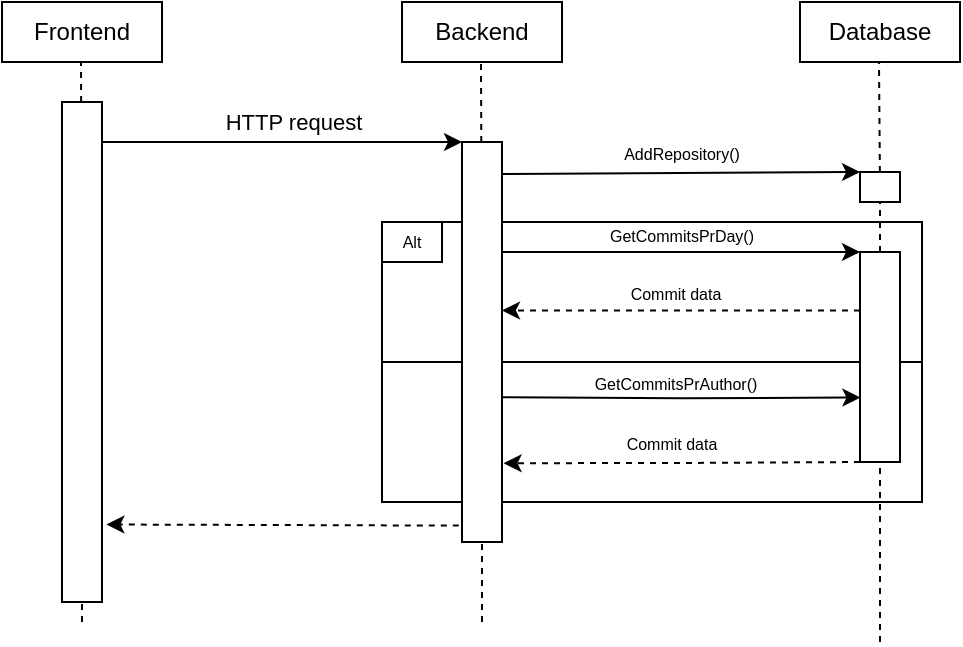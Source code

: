 <mxfile version="20.5.3" type="device"><diagram id="KcL4obNPMXZJB-nrt4Uf" name="Page-1"><mxGraphModel dx="823" dy="404" grid="1" gridSize="10" guides="1" tooltips="1" connect="1" arrows="1" fold="1" page="1" pageScale="1" pageWidth="850" pageHeight="1100" math="0" shadow="0"><root><mxCell id="0"/><mxCell id="1" parent="0"/><mxCell id="yFe0-b49lhOOwY5rEYWP-34" value="" style="rounded=0;whiteSpace=wrap;html=1;fontSize=8;" parent="1" vertex="1"><mxGeometry x="430" y="260" width="270" height="70" as="geometry"/></mxCell><mxCell id="yFe0-b49lhOOwY5rEYWP-30" value="" style="rounded=0;whiteSpace=wrap;html=1;fontSize=8;" parent="1" vertex="1"><mxGeometry x="430" y="190" width="270" height="70" as="geometry"/></mxCell><mxCell id="yFe0-b49lhOOwY5rEYWP-1" value="Frontend" style="rounded=0;whiteSpace=wrap;html=1;" parent="1" vertex="1"><mxGeometry x="240" y="80" width="80" height="30" as="geometry"/></mxCell><mxCell id="yFe0-b49lhOOwY5rEYWP-2" value="Backend" style="rounded=0;whiteSpace=wrap;html=1;" parent="1" vertex="1"><mxGeometry x="440" y="80" width="80" height="30" as="geometry"/></mxCell><mxCell id="yFe0-b49lhOOwY5rEYWP-3" value="Database" style="rounded=0;whiteSpace=wrap;html=1;" parent="1" vertex="1"><mxGeometry x="639" y="80" width="80" height="30" as="geometry"/></mxCell><mxCell id="yFe0-b49lhOOwY5rEYWP-4" value="" style="endArrow=none;dashed=1;html=1;rounded=0;startArrow=none;" parent="1" source="yFe0-b49lhOOwY5rEYWP-7" edge="1"><mxGeometry width="50" height="50" relative="1" as="geometry"><mxPoint x="280" y="440" as="sourcePoint"/><mxPoint x="279.5" y="110" as="targetPoint"/></mxGeometry></mxCell><mxCell id="yFe0-b49lhOOwY5rEYWP-5" value="" style="endArrow=none;dashed=1;html=1;rounded=0;startArrow=none;" parent="1" source="yFe0-b49lhOOwY5rEYWP-9" edge="1"><mxGeometry width="50" height="50" relative="1" as="geometry"><mxPoint x="480" y="440" as="sourcePoint"/><mxPoint x="479.5" y="110" as="targetPoint"/></mxGeometry></mxCell><mxCell id="yFe0-b49lhOOwY5rEYWP-6" value="" style="endArrow=none;dashed=1;html=1;rounded=0;startArrow=none;" parent="1" source="yFe0-b49lhOOwY5rEYWP-11" edge="1"><mxGeometry width="50" height="50" relative="1" as="geometry"><mxPoint x="679" y="440" as="sourcePoint"/><mxPoint x="678.5" y="110" as="targetPoint"/></mxGeometry></mxCell><mxCell id="yFe0-b49lhOOwY5rEYWP-7" value="" style="rounded=0;whiteSpace=wrap;html=1;" parent="1" vertex="1"><mxGeometry x="270" y="130" width="20" height="250" as="geometry"/></mxCell><mxCell id="yFe0-b49lhOOwY5rEYWP-8" value="" style="endArrow=none;dashed=1;html=1;rounded=0;" parent="1" target="yFe0-b49lhOOwY5rEYWP-7" edge="1"><mxGeometry width="50" height="50" relative="1" as="geometry"><mxPoint x="280" y="390" as="sourcePoint"/><mxPoint x="279.5" y="110" as="targetPoint"/></mxGeometry></mxCell><mxCell id="yFe0-b49lhOOwY5rEYWP-9" value="" style="rounded=0;whiteSpace=wrap;html=1;" parent="1" vertex="1"><mxGeometry x="470" y="150" width="20" height="200" as="geometry"/></mxCell><mxCell id="yFe0-b49lhOOwY5rEYWP-10" value="" style="endArrow=none;dashed=1;html=1;rounded=0;" parent="1" target="yFe0-b49lhOOwY5rEYWP-9" edge="1"><mxGeometry width="50" height="50" relative="1" as="geometry"><mxPoint x="480" y="390" as="sourcePoint"/><mxPoint x="479.5" y="110" as="targetPoint"/></mxGeometry></mxCell><mxCell id="yFe0-b49lhOOwY5rEYWP-11" value="" style="rounded=0;whiteSpace=wrap;html=1;" parent="1" vertex="1"><mxGeometry x="669" y="165" width="20" height="15" as="geometry"/></mxCell><mxCell id="yFe0-b49lhOOwY5rEYWP-12" value="" style="endArrow=none;dashed=1;html=1;rounded=0;startArrow=none;" parent="1" source="yFe0-b49lhOOwY5rEYWP-19" target="yFe0-b49lhOOwY5rEYWP-11" edge="1"><mxGeometry width="50" height="50" relative="1" as="geometry"><mxPoint x="679" y="440" as="sourcePoint"/><mxPoint x="678.5" y="110" as="targetPoint"/></mxGeometry></mxCell><mxCell id="yFe0-b49lhOOwY5rEYWP-13" value="" style="endArrow=classic;html=1;rounded=0;entryX=0;entryY=0;entryDx=0;entryDy=0;" parent="1" target="yFe0-b49lhOOwY5rEYWP-9" edge="1"><mxGeometry width="50" height="50" relative="1" as="geometry"><mxPoint x="290" y="150" as="sourcePoint"/><mxPoint x="430" y="150" as="targetPoint"/></mxGeometry></mxCell><mxCell id="yFe0-b49lhOOwY5rEYWP-14" value="&lt;font style=&quot;font-size: 11px;&quot;&gt;HTTP request&lt;/font&gt;" style="text;html=1;strokeColor=none;fillColor=none;align=center;verticalAlign=middle;whiteSpace=wrap;rounded=0;" parent="1" vertex="1"><mxGeometry x="341" y="125" width="90" height="30" as="geometry"/></mxCell><mxCell id="yFe0-b49lhOOwY5rEYWP-15" value="" style="endArrow=classic;html=1;rounded=0;entryX=0;entryY=0;entryDx=0;entryDy=0;" parent="1" target="yFe0-b49lhOOwY5rEYWP-11" edge="1"><mxGeometry width="50" height="50" relative="1" as="geometry"><mxPoint x="490" y="166" as="sourcePoint"/><mxPoint x="630" y="166" as="targetPoint"/></mxGeometry></mxCell><mxCell id="yFe0-b49lhOOwY5rEYWP-16" value="AddRepository()" style="text;html=1;strokeColor=none;fillColor=none;align=center;verticalAlign=middle;whiteSpace=wrap;rounded=0;fontSize=8;" parent="1" vertex="1"><mxGeometry x="550" y="141" width="60" height="30" as="geometry"/></mxCell><mxCell id="yFe0-b49lhOOwY5rEYWP-26" style="edgeStyle=orthogonalEdgeStyle;rounded=0;orthogonalLoop=1;jettySize=auto;html=1;exitX=0;exitY=0.75;exitDx=0;exitDy=0;fontSize=8;dashed=1;" parent="1" edge="1"><mxGeometry relative="1" as="geometry"><mxPoint x="669" y="234.2" as="sourcePoint"/><mxPoint x="490" y="234.2" as="targetPoint"/></mxGeometry></mxCell><mxCell id="yFe0-b49lhOOwY5rEYWP-19" value="" style="rounded=0;whiteSpace=wrap;html=1;" parent="1" vertex="1"><mxGeometry x="669" y="205" width="20" height="105" as="geometry"/></mxCell><mxCell id="yFe0-b49lhOOwY5rEYWP-20" value="" style="endArrow=none;dashed=1;html=1;rounded=0;" parent="1" target="yFe0-b49lhOOwY5rEYWP-19" edge="1"><mxGeometry width="50" height="50" relative="1" as="geometry"><mxPoint x="679" y="400" as="sourcePoint"/><mxPoint x="679" y="174" as="targetPoint"/></mxGeometry></mxCell><mxCell id="yFe0-b49lhOOwY5rEYWP-23" value="GetCommitsPrDay()" style="text;html=1;strokeColor=none;fillColor=none;align=center;verticalAlign=middle;whiteSpace=wrap;rounded=0;fontSize=8;" parent="1" vertex="1"><mxGeometry x="550" y="182" width="60" height="30" as="geometry"/></mxCell><mxCell id="yFe0-b49lhOOwY5rEYWP-28" value="Commit data" style="text;html=1;strokeColor=none;fillColor=none;align=center;verticalAlign=middle;whiteSpace=wrap;rounded=0;fontSize=8;" parent="1" vertex="1"><mxGeometry x="547" y="211" width="60" height="30" as="geometry"/></mxCell><mxCell id="yFe0-b49lhOOwY5rEYWP-32" value="Alt" style="rounded=0;whiteSpace=wrap;html=1;fontSize=8;" parent="1" vertex="1"><mxGeometry x="430" y="190" width="30" height="20" as="geometry"/></mxCell><mxCell id="yFe0-b49lhOOwY5rEYWP-35" style="edgeStyle=orthogonalEdgeStyle;rounded=0;orthogonalLoop=1;jettySize=auto;html=1;exitX=1;exitY=0.75;exitDx=0;exitDy=0;entryX=0.01;entryY=0.693;entryDx=0;entryDy=0;fontSize=8;entryPerimeter=0;" parent="1" target="yFe0-b49lhOOwY5rEYWP-19" edge="1"><mxGeometry relative="1" as="geometry"><mxPoint x="489.5" y="277.6" as="sourcePoint"/><mxPoint x="629.5" y="277.6" as="targetPoint"/></mxGeometry></mxCell><mxCell id="yFe0-b49lhOOwY5rEYWP-36" style="edgeStyle=orthogonalEdgeStyle;rounded=0;orthogonalLoop=1;jettySize=auto;html=1;exitX=0;exitY=0.75;exitDx=0;exitDy=0;fontSize=8;dashed=1;entryX=1.04;entryY=0.803;entryDx=0;entryDy=0;entryPerimeter=0;" parent="1" target="yFe0-b49lhOOwY5rEYWP-9" edge="1"><mxGeometry relative="1" as="geometry"><mxPoint x="669" y="310.0" as="sourcePoint"/><mxPoint x="529" y="310.0" as="targetPoint"/></mxGeometry></mxCell><mxCell id="yFe0-b49lhOOwY5rEYWP-37" value="GetCommitsPrAuthor()" style="text;html=1;strokeColor=none;fillColor=none;align=center;verticalAlign=middle;whiteSpace=wrap;rounded=0;fontSize=8;" parent="1" vertex="1"><mxGeometry x="547" y="256" width="60" height="30" as="geometry"/></mxCell><mxCell id="yFe0-b49lhOOwY5rEYWP-38" value="Commit data" style="text;html=1;strokeColor=none;fillColor=none;align=center;verticalAlign=middle;whiteSpace=wrap;rounded=0;fontSize=8;" parent="1" vertex="1"><mxGeometry x="545" y="286" width="60" height="30" as="geometry"/></mxCell><mxCell id="yFe0-b49lhOOwY5rEYWP-39" value="" style="endArrow=classic;html=1;rounded=0;dashed=1;fontSize=8;exitX=-0.08;exitY=0.959;exitDx=0;exitDy=0;exitPerimeter=0;entryX=1.16;entryY=0.825;entryDx=0;entryDy=0;entryPerimeter=0;" parent="1" source="yFe0-b49lhOOwY5rEYWP-9" edge="1"><mxGeometry width="50" height="50" relative="1" as="geometry"><mxPoint x="429.8" y="341.2" as="sourcePoint"/><mxPoint x="292.2" y="341.25" as="targetPoint"/></mxGeometry></mxCell><mxCell id="yFe0-b49lhOOwY5rEYWP-40" value="" style="endArrow=classic;html=1;rounded=0;fontSize=8;entryX=0;entryY=0;entryDx=0;entryDy=0;" parent="1" target="yFe0-b49lhOOwY5rEYWP-19" edge="1"><mxGeometry width="50" height="50" relative="1" as="geometry"><mxPoint x="490" y="205" as="sourcePoint"/><mxPoint x="597" y="190" as="targetPoint"/></mxGeometry></mxCell></root></mxGraphModel></diagram></mxfile>